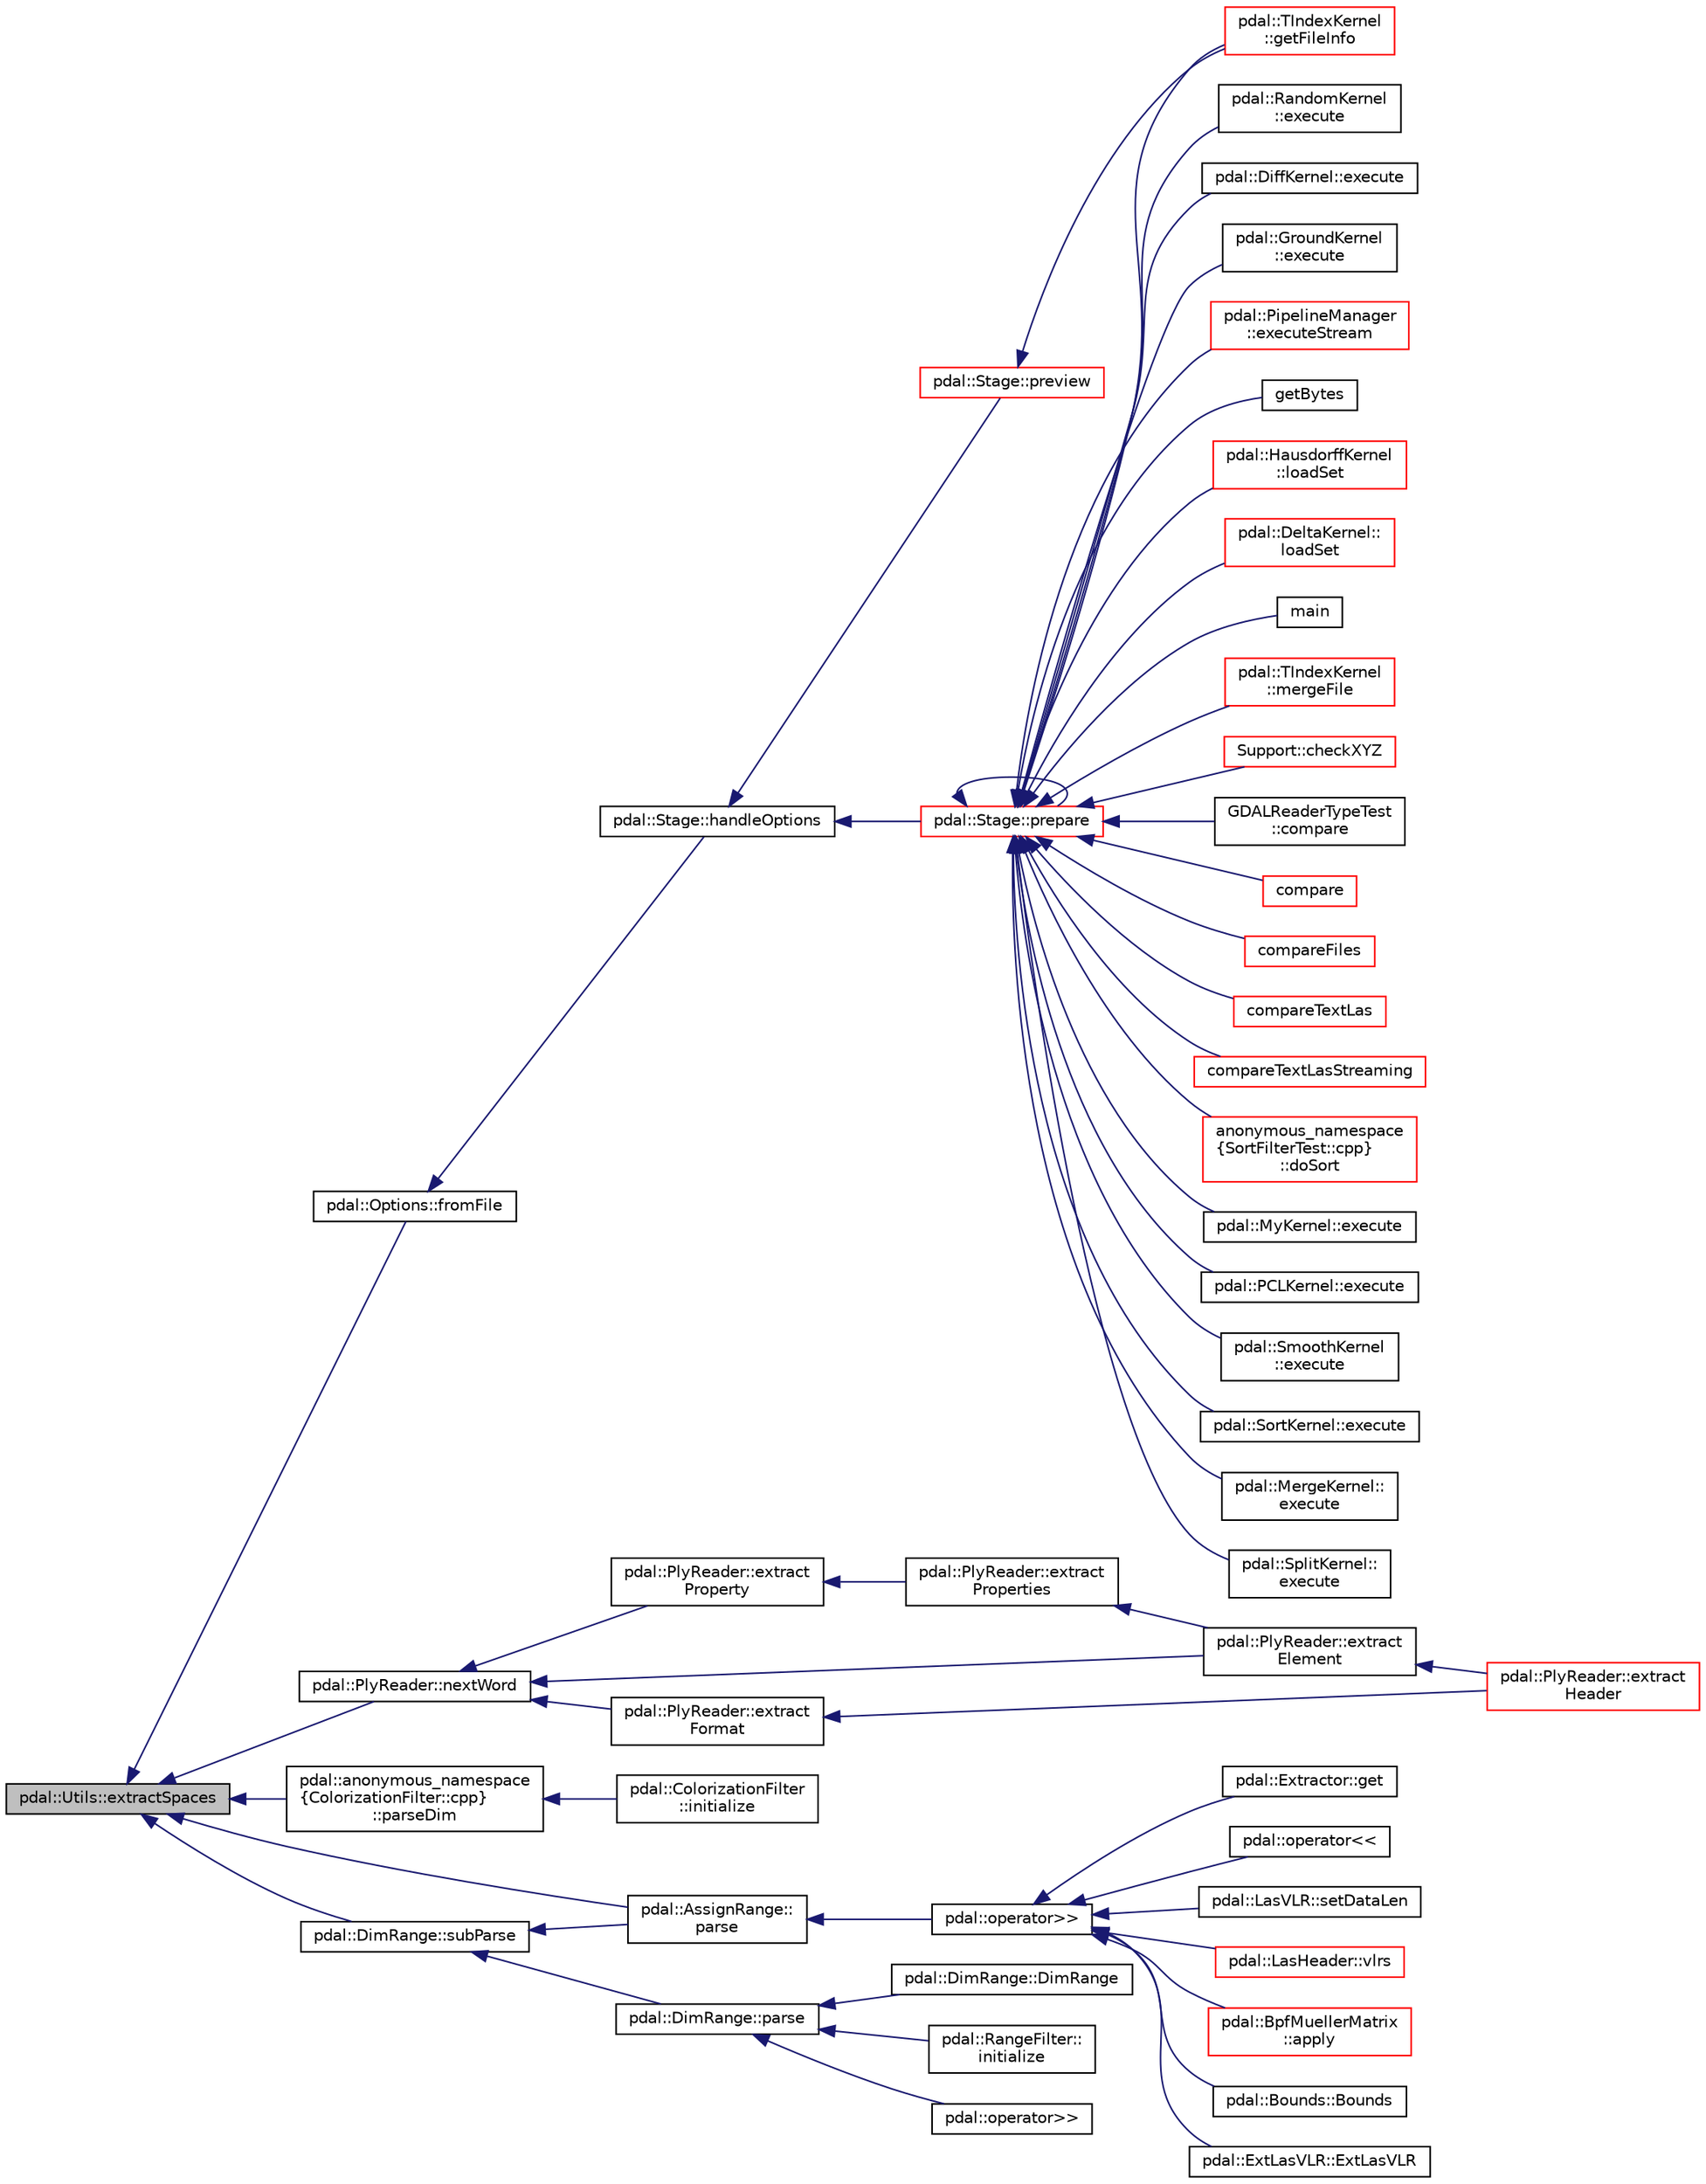 digraph "pdal::Utils::extractSpaces"
{
  edge [fontname="Helvetica",fontsize="10",labelfontname="Helvetica",labelfontsize="10"];
  node [fontname="Helvetica",fontsize="10",shape=record];
  rankdir="LR";
  Node1 [label="pdal::Utils::extractSpaces",height=0.2,width=0.4,color="black", fillcolor="grey75", style="filled", fontcolor="black"];
  Node1 -> Node2 [dir="back",color="midnightblue",fontsize="10",style="solid",fontname="Helvetica"];
  Node2 [label="pdal::Options::fromFile",height=0.2,width=0.4,color="black", fillcolor="white", style="filled",URL="$classpdal_1_1Options.html#a541bdbfe72511dad8a22236f0a3cb2ab"];
  Node2 -> Node3 [dir="back",color="midnightblue",fontsize="10",style="solid",fontname="Helvetica"];
  Node3 [label="pdal::Stage::handleOptions",height=0.2,width=0.4,color="black", fillcolor="white", style="filled",URL="$classpdal_1_1Stage.html#a75f17f9b67f48f6aab1d98aadefc4d5c"];
  Node3 -> Node4 [dir="back",color="midnightblue",fontsize="10",style="solid",fontname="Helvetica"];
  Node4 [label="pdal::Stage::prepare",height=0.2,width=0.4,color="red", fillcolor="white", style="filled",URL="$classpdal_1_1Stage.html#a4b9296a59f8852b3d08630f1086bfbea"];
  Node4 -> Node5 [dir="back",color="midnightblue",fontsize="10",style="solid",fontname="Helvetica"];
  Node5 [label="Support::checkXYZ",height=0.2,width=0.4,color="red", fillcolor="white", style="filled",URL="$classSupport.html#a0f6b5ed9b20a213a0607f3b989b81cec"];
  Node4 -> Node6 [dir="back",color="midnightblue",fontsize="10",style="solid",fontname="Helvetica"];
  Node6 [label="GDALReaderTypeTest\l::compare",height=0.2,width=0.4,color="black", fillcolor="white", style="filled",URL="$classGDALReaderTypeTest.html#a7ccb2f33deda3d1840509c81f3718ca8"];
  Node4 -> Node7 [dir="back",color="midnightblue",fontsize="10",style="solid",fontname="Helvetica"];
  Node7 [label="compare",height=0.2,width=0.4,color="red", fillcolor="white", style="filled",URL="$OCITest_8cpp.html#aa992a42d3b52c376e3902f1412402781"];
  Node4 -> Node8 [dir="back",color="midnightblue",fontsize="10",style="solid",fontname="Helvetica"];
  Node8 [label="compareFiles",height=0.2,width=0.4,color="red", fillcolor="white", style="filled",URL="$LasWriterTest_8cpp.html#a3303a951654ed83ac6abc2a44e07b2d3"];
  Node4 -> Node9 [dir="back",color="midnightblue",fontsize="10",style="solid",fontname="Helvetica"];
  Node9 [label="compareTextLas",height=0.2,width=0.4,color="red", fillcolor="white", style="filled",URL="$TextReaderTest_8cpp.html#a509a22500d50c63ed7f1575067f5879d"];
  Node4 -> Node10 [dir="back",color="midnightblue",fontsize="10",style="solid",fontname="Helvetica"];
  Node10 [label="compareTextLasStreaming",height=0.2,width=0.4,color="red", fillcolor="white", style="filled",URL="$TextReaderTest_8cpp.html#afffb357c566f20e6383568d28525817a"];
  Node4 -> Node11 [dir="back",color="midnightblue",fontsize="10",style="solid",fontname="Helvetica"];
  Node11 [label="anonymous_namespace\l\{SortFilterTest::cpp\}\l::doSort",height=0.2,width=0.4,color="red", fillcolor="white", style="filled",URL="$namespaceanonymous__namespace_02SortFilterTest_8cpp_03.html#a4dd665dd162481d153ad54779b8e970b"];
  Node4 -> Node12 [dir="back",color="midnightblue",fontsize="10",style="solid",fontname="Helvetica"];
  Node12 [label="pdal::MyKernel::execute",height=0.2,width=0.4,color="black", fillcolor="white", style="filled",URL="$classpdal_1_1MyKernel.html#a2aa834686cb68aab88b9d40df48d6f13"];
  Node4 -> Node13 [dir="back",color="midnightblue",fontsize="10",style="solid",fontname="Helvetica"];
  Node13 [label="pdal::PCLKernel::execute",height=0.2,width=0.4,color="black", fillcolor="white", style="filled",URL="$classpdal_1_1PCLKernel.html#aab22ad378b4c29bbe5dd69ad6eb0c6ef"];
  Node4 -> Node14 [dir="back",color="midnightblue",fontsize="10",style="solid",fontname="Helvetica"];
  Node14 [label="pdal::SmoothKernel\l::execute",height=0.2,width=0.4,color="black", fillcolor="white", style="filled",URL="$classpdal_1_1SmoothKernel.html#a12357e09bb47a0567ed0af7089c3739f"];
  Node4 -> Node15 [dir="back",color="midnightblue",fontsize="10",style="solid",fontname="Helvetica"];
  Node15 [label="pdal::SortKernel::execute",height=0.2,width=0.4,color="black", fillcolor="white", style="filled",URL="$classpdal_1_1SortKernel.html#a35de433cd919ac9fc87a957395323820"];
  Node4 -> Node16 [dir="back",color="midnightblue",fontsize="10",style="solid",fontname="Helvetica"];
  Node16 [label="pdal::MergeKernel::\lexecute",height=0.2,width=0.4,color="black", fillcolor="white", style="filled",URL="$classpdal_1_1MergeKernel.html#a0f279da4375db6bb051489b6588fa897"];
  Node4 -> Node17 [dir="back",color="midnightblue",fontsize="10",style="solid",fontname="Helvetica"];
  Node17 [label="pdal::SplitKernel::\lexecute",height=0.2,width=0.4,color="black", fillcolor="white", style="filled",URL="$classpdal_1_1SplitKernel.html#aa93e386ee8d67c65d5c31d39ec7c9971"];
  Node4 -> Node18 [dir="back",color="midnightblue",fontsize="10",style="solid",fontname="Helvetica"];
  Node18 [label="pdal::RandomKernel\l::execute",height=0.2,width=0.4,color="black", fillcolor="white", style="filled",URL="$classpdal_1_1RandomKernel.html#ae101bc78cfab26709852a1ef31d7a38f"];
  Node4 -> Node19 [dir="back",color="midnightblue",fontsize="10",style="solid",fontname="Helvetica"];
  Node19 [label="pdal::DiffKernel::execute",height=0.2,width=0.4,color="black", fillcolor="white", style="filled",URL="$classpdal_1_1DiffKernel.html#a5594ac6561864e2c80a26545397d56f6"];
  Node4 -> Node20 [dir="back",color="midnightblue",fontsize="10",style="solid",fontname="Helvetica"];
  Node20 [label="pdal::GroundKernel\l::execute",height=0.2,width=0.4,color="black", fillcolor="white", style="filled",URL="$classpdal_1_1GroundKernel.html#a652b5f932cd5e982b887917a82f692e2"];
  Node4 -> Node21 [dir="back",color="midnightblue",fontsize="10",style="solid",fontname="Helvetica"];
  Node21 [label="pdal::PipelineManager\l::executeStream",height=0.2,width=0.4,color="red", fillcolor="white", style="filled",URL="$classpdal_1_1PipelineManager.html#a657ff17a1dce54e42bd3f152759a896c"];
  Node4 -> Node22 [dir="back",color="midnightblue",fontsize="10",style="solid",fontname="Helvetica"];
  Node22 [label="getBytes",height=0.2,width=0.4,color="black", fillcolor="white", style="filled",URL="$CompressionTest_8cpp.html#a6d46cc9b57a277b3a7c486859232bcf8"];
  Node4 -> Node23 [dir="back",color="midnightblue",fontsize="10",style="solid",fontname="Helvetica"];
  Node23 [label="pdal::TIndexKernel\l::getFileInfo",height=0.2,width=0.4,color="red", fillcolor="white", style="filled",URL="$classpdal_1_1TIndexKernel.html#a496ad191832c2af610f60ae5ef00d1d0"];
  Node4 -> Node24 [dir="back",color="midnightblue",fontsize="10",style="solid",fontname="Helvetica"];
  Node24 [label="pdal::HausdorffKernel\l::loadSet",height=0.2,width=0.4,color="red", fillcolor="white", style="filled",URL="$classpdal_1_1HausdorffKernel.html#a1d3664d111d8b5abc23ab609e3b9163e"];
  Node4 -> Node25 [dir="back",color="midnightblue",fontsize="10",style="solid",fontname="Helvetica"];
  Node25 [label="pdal::DeltaKernel::\lloadSet",height=0.2,width=0.4,color="red", fillcolor="white", style="filled",URL="$classpdal_1_1DeltaKernel.html#a9f78c94029ba013d88acd41301de7ee2"];
  Node4 -> Node26 [dir="back",color="midnightblue",fontsize="10",style="solid",fontname="Helvetica"];
  Node26 [label="main",height=0.2,width=0.4,color="black", fillcolor="white", style="filled",URL="$tutorial_8cpp.html#a0ddf1224851353fc92bfbff6f499fa97"];
  Node4 -> Node27 [dir="back",color="midnightblue",fontsize="10",style="solid",fontname="Helvetica"];
  Node27 [label="pdal::TIndexKernel\l::mergeFile",height=0.2,width=0.4,color="red", fillcolor="white", style="filled",URL="$classpdal_1_1TIndexKernel.html#a260c46e9fc8a9e5dddd395c93422dfa6"];
  Node4 -> Node4 [dir="back",color="midnightblue",fontsize="10",style="solid",fontname="Helvetica"];
  Node3 -> Node28 [dir="back",color="midnightblue",fontsize="10",style="solid",fontname="Helvetica"];
  Node28 [label="pdal::Stage::preview",height=0.2,width=0.4,color="red", fillcolor="white", style="filled",URL="$classpdal_1_1Stage.html#a25bb5ef4315f98fb88657876077ae7e4"];
  Node28 -> Node23 [dir="back",color="midnightblue",fontsize="10",style="solid",fontname="Helvetica"];
  Node1 -> Node29 [dir="back",color="midnightblue",fontsize="10",style="solid",fontname="Helvetica"];
  Node29 [label="pdal::PlyReader::nextWord",height=0.2,width=0.4,color="black", fillcolor="white", style="filled",URL="$classpdal_1_1PlyReader.html#aa62e075130f0a99301f45f848b0a4c85"];
  Node29 -> Node30 [dir="back",color="midnightblue",fontsize="10",style="solid",fontname="Helvetica"];
  Node30 [label="pdal::PlyReader::extract\lElement",height=0.2,width=0.4,color="black", fillcolor="white", style="filled",URL="$classpdal_1_1PlyReader.html#a86c91fd3c850c095dc537b627f92c426"];
  Node30 -> Node31 [dir="back",color="midnightblue",fontsize="10",style="solid",fontname="Helvetica"];
  Node31 [label="pdal::PlyReader::extract\lHeader",height=0.2,width=0.4,color="red", fillcolor="white", style="filled",URL="$classpdal_1_1PlyReader.html#a9b0179c012f82bcb1878e1197d2e4040"];
  Node29 -> Node32 [dir="back",color="midnightblue",fontsize="10",style="solid",fontname="Helvetica"];
  Node32 [label="pdal::PlyReader::extract\lFormat",height=0.2,width=0.4,color="black", fillcolor="white", style="filled",URL="$classpdal_1_1PlyReader.html#a2ce78f148be470e4d613ae7f0ab9616f"];
  Node32 -> Node31 [dir="back",color="midnightblue",fontsize="10",style="solid",fontname="Helvetica"];
  Node29 -> Node33 [dir="back",color="midnightblue",fontsize="10",style="solid",fontname="Helvetica"];
  Node33 [label="pdal::PlyReader::extract\lProperty",height=0.2,width=0.4,color="black", fillcolor="white", style="filled",URL="$classpdal_1_1PlyReader.html#a4e99f726dfafb257dd9acbca102cd633"];
  Node33 -> Node34 [dir="back",color="midnightblue",fontsize="10",style="solid",fontname="Helvetica"];
  Node34 [label="pdal::PlyReader::extract\lProperties",height=0.2,width=0.4,color="black", fillcolor="white", style="filled",URL="$classpdal_1_1PlyReader.html#ae3efcc96eca62b8d710e725b3358e88c"];
  Node34 -> Node30 [dir="back",color="midnightblue",fontsize="10",style="solid",fontname="Helvetica"];
  Node1 -> Node35 [dir="back",color="midnightblue",fontsize="10",style="solid",fontname="Helvetica"];
  Node35 [label="pdal::AssignRange::\lparse",height=0.2,width=0.4,color="black", fillcolor="white", style="filled",URL="$structpdal_1_1AssignRange.html#add1a82f38c804c85284aa9bed0c4330a"];
  Node35 -> Node36 [dir="back",color="midnightblue",fontsize="10",style="solid",fontname="Helvetica"];
  Node36 [label="pdal::operator\>\>",height=0.2,width=0.4,color="black", fillcolor="white", style="filled",URL="$namespacepdal.html#ace4187c9d299de84872aa9a04c71dbf3"];
  Node36 -> Node37 [dir="back",color="midnightblue",fontsize="10",style="solid",fontname="Helvetica"];
  Node37 [label="pdal::BpfMuellerMatrix\l::apply",height=0.2,width=0.4,color="red", fillcolor="white", style="filled",URL="$structpdal_1_1BpfMuellerMatrix.html#a3bae8cd517356ffb0aea13a57d930ae7"];
  Node36 -> Node38 [dir="back",color="midnightblue",fontsize="10",style="solid",fontname="Helvetica"];
  Node38 [label="pdal::Bounds::Bounds",height=0.2,width=0.4,color="black", fillcolor="white", style="filled",URL="$classpdal_1_1Bounds.html#a63a455c59b1cbf54fe05ac1602376c6d"];
  Node36 -> Node39 [dir="back",color="midnightblue",fontsize="10",style="solid",fontname="Helvetica"];
  Node39 [label="pdal::ExtLasVLR::ExtLasVLR",height=0.2,width=0.4,color="black", fillcolor="white", style="filled",URL="$classpdal_1_1ExtLasVLR.html#aea2bb75044cdf9dab01b81e81b835ed4"];
  Node36 -> Node40 [dir="back",color="midnightblue",fontsize="10",style="solid",fontname="Helvetica"];
  Node40 [label="pdal::Extractor::get",height=0.2,width=0.4,color="black", fillcolor="white", style="filled",URL="$classpdal_1_1Extractor.html#a970bf542f6632eedb19b9f554626ed3f"];
  Node36 -> Node41 [dir="back",color="midnightblue",fontsize="10",style="solid",fontname="Helvetica"];
  Node41 [label="pdal::operator\<\<",height=0.2,width=0.4,color="black", fillcolor="white", style="filled",URL="$namespacepdal.html#aedfa6057e7bfee496a66a3192e7ec594"];
  Node36 -> Node42 [dir="back",color="midnightblue",fontsize="10",style="solid",fontname="Helvetica"];
  Node42 [label="pdal::LasVLR::setDataLen",height=0.2,width=0.4,color="black", fillcolor="white", style="filled",URL="$classpdal_1_1LasVLR.html#a777a6a5cf8ddddb9aba83861088cec64"];
  Node36 -> Node43 [dir="back",color="midnightblue",fontsize="10",style="solid",fontname="Helvetica"];
  Node43 [label="pdal::LasHeader::vlrs",height=0.2,width=0.4,color="red", fillcolor="white", style="filled",URL="$classpdal_1_1LasHeader.html#af24ff4d4466c1be45e8f6268d872bdac"];
  Node1 -> Node44 [dir="back",color="midnightblue",fontsize="10",style="solid",fontname="Helvetica"];
  Node44 [label="pdal::anonymous_namespace\l\{ColorizationFilter::cpp\}\l::parseDim",height=0.2,width=0.4,color="black", fillcolor="white", style="filled",URL="$namespacepdal_1_1anonymous__namespace_02ColorizationFilter_8cpp_03.html#aa9cc412539566882fbb7ee2816ba1302"];
  Node44 -> Node45 [dir="back",color="midnightblue",fontsize="10",style="solid",fontname="Helvetica"];
  Node45 [label="pdal::ColorizationFilter\l::initialize",height=0.2,width=0.4,color="black", fillcolor="white", style="filled",URL="$classpdal_1_1ColorizationFilter.html#ab7913018dd5d8e24d34526b86394ab38"];
  Node1 -> Node46 [dir="back",color="midnightblue",fontsize="10",style="solid",fontname="Helvetica"];
  Node46 [label="pdal::DimRange::subParse",height=0.2,width=0.4,color="black", fillcolor="white", style="filled",URL="$structpdal_1_1DimRange.html#a6b6b128ffc786bddb749f37ccd9fcf1d"];
  Node46 -> Node35 [dir="back",color="midnightblue",fontsize="10",style="solid",fontname="Helvetica"];
  Node46 -> Node47 [dir="back",color="midnightblue",fontsize="10",style="solid",fontname="Helvetica"];
  Node47 [label="pdal::DimRange::parse",height=0.2,width=0.4,color="black", fillcolor="white", style="filled",URL="$structpdal_1_1DimRange.html#af685ed69082be8ea1ad1399da4b62f93"];
  Node47 -> Node48 [dir="back",color="midnightblue",fontsize="10",style="solid",fontname="Helvetica"];
  Node48 [label="pdal::DimRange::DimRange",height=0.2,width=0.4,color="black", fillcolor="white", style="filled",URL="$structpdal_1_1DimRange.html#a643e2ed8901c78ab163cd511c5c07796"];
  Node47 -> Node49 [dir="back",color="midnightblue",fontsize="10",style="solid",fontname="Helvetica"];
  Node49 [label="pdal::RangeFilter::\linitialize",height=0.2,width=0.4,color="black", fillcolor="white", style="filled",URL="$classpdal_1_1RangeFilter.html#a8aa83913523ad5527a8b2144c078fb58"];
  Node47 -> Node50 [dir="back",color="midnightblue",fontsize="10",style="solid",fontname="Helvetica"];
  Node50 [label="pdal::operator\>\>",height=0.2,width=0.4,color="black", fillcolor="white", style="filled",URL="$namespacepdal.html#ace1b1804657639b0ce1ff5eee96c76b3"];
}
